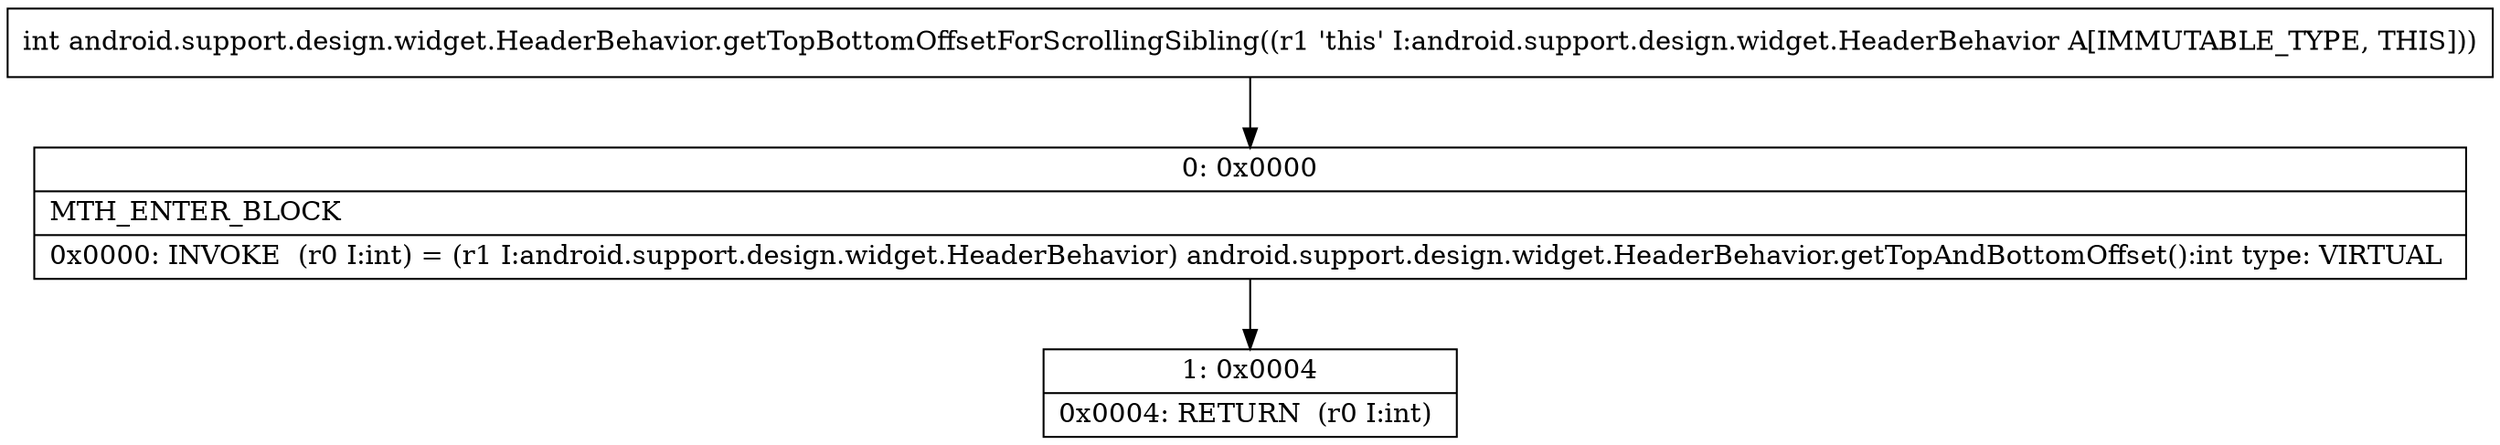 digraph "CFG forandroid.support.design.widget.HeaderBehavior.getTopBottomOffsetForScrollingSibling()I" {
Node_0 [shape=record,label="{0\:\ 0x0000|MTH_ENTER_BLOCK\l|0x0000: INVOKE  (r0 I:int) = (r1 I:android.support.design.widget.HeaderBehavior) android.support.design.widget.HeaderBehavior.getTopAndBottomOffset():int type: VIRTUAL \l}"];
Node_1 [shape=record,label="{1\:\ 0x0004|0x0004: RETURN  (r0 I:int) \l}"];
MethodNode[shape=record,label="{int android.support.design.widget.HeaderBehavior.getTopBottomOffsetForScrollingSibling((r1 'this' I:android.support.design.widget.HeaderBehavior A[IMMUTABLE_TYPE, THIS])) }"];
MethodNode -> Node_0;
Node_0 -> Node_1;
}

